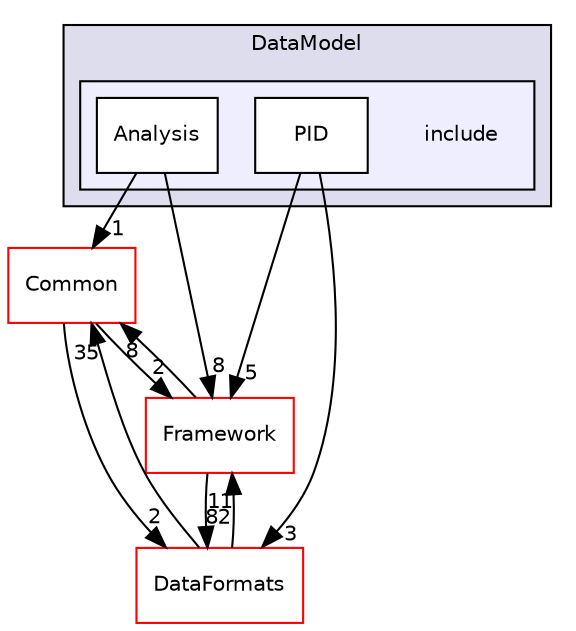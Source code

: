 digraph "/home/travis/build/AliceO2Group/AliceO2/Analysis/DataModel/include" {
  bgcolor=transparent;
  compound=true
  node [ fontsize="10", fontname="Helvetica"];
  edge [ labelfontsize="10", labelfontname="Helvetica"];
  subgraph clusterdir_f41dd59f861c855ea21b0dc3111cb7b0 {
    graph [ bgcolor="#ddddee", pencolor="black", label="DataModel" fontname="Helvetica", fontsize="10", URL="dir_f41dd59f861c855ea21b0dc3111cb7b0.html"]
  subgraph clusterdir_7683e4c5aa7478ea0e5a46a41c8497b7 {
    graph [ bgcolor="#eeeeff", pencolor="black", label="" URL="dir_7683e4c5aa7478ea0e5a46a41c8497b7.html"];
    dir_7683e4c5aa7478ea0e5a46a41c8497b7 [shape=plaintext label="include"];
    dir_5288c54a69662669867ddb130abdbf12 [shape=box label="Analysis" color="black" fillcolor="white" style="filled" URL="dir_5288c54a69662669867ddb130abdbf12.html"];
    dir_fbd351ec6b98f95c9f7c5b7ed91033e7 [shape=box label="PID" color="black" fillcolor="white" style="filled" URL="dir_fbd351ec6b98f95c9f7c5b7ed91033e7.html"];
  }
  }
  dir_4ab6b4cc6a7edbff49100e9123df213f [shape=box label="Common" color="red" URL="dir_4ab6b4cc6a7edbff49100e9123df213f.html"];
  dir_bcbb2cf9a3d3d83e5515c82071a07177 [shape=box label="Framework" color="red" URL="dir_bcbb2cf9a3d3d83e5515c82071a07177.html"];
  dir_2171f7ec022c5423887b07c69b2f5b48 [shape=box label="DataFormats" color="red" URL="dir_2171f7ec022c5423887b07c69b2f5b48.html"];
  dir_4ab6b4cc6a7edbff49100e9123df213f->dir_bcbb2cf9a3d3d83e5515c82071a07177 [headlabel="2", labeldistance=1.5 headhref="dir_000028_000014.html"];
  dir_4ab6b4cc6a7edbff49100e9123df213f->dir_2171f7ec022c5423887b07c69b2f5b48 [headlabel="2", labeldistance=1.5 headhref="dir_000028_000077.html"];
  dir_fbd351ec6b98f95c9f7c5b7ed91033e7->dir_bcbb2cf9a3d3d83e5515c82071a07177 [headlabel="5", labeldistance=1.5 headhref="dir_000012_000014.html"];
  dir_fbd351ec6b98f95c9f7c5b7ed91033e7->dir_2171f7ec022c5423887b07c69b2f5b48 [headlabel="3", labeldistance=1.5 headhref="dir_000012_000077.html"];
  dir_5288c54a69662669867ddb130abdbf12->dir_4ab6b4cc6a7edbff49100e9123df213f [headlabel="1", labeldistance=1.5 headhref="dir_000011_000028.html"];
  dir_5288c54a69662669867ddb130abdbf12->dir_bcbb2cf9a3d3d83e5515c82071a07177 [headlabel="8", labeldistance=1.5 headhref="dir_000011_000014.html"];
  dir_bcbb2cf9a3d3d83e5515c82071a07177->dir_4ab6b4cc6a7edbff49100e9123df213f [headlabel="8", labeldistance=1.5 headhref="dir_000014_000028.html"];
  dir_bcbb2cf9a3d3d83e5515c82071a07177->dir_2171f7ec022c5423887b07c69b2f5b48 [headlabel="82", labeldistance=1.5 headhref="dir_000014_000077.html"];
  dir_2171f7ec022c5423887b07c69b2f5b48->dir_4ab6b4cc6a7edbff49100e9123df213f [headlabel="35", labeldistance=1.5 headhref="dir_000077_000028.html"];
  dir_2171f7ec022c5423887b07c69b2f5b48->dir_bcbb2cf9a3d3d83e5515c82071a07177 [headlabel="11", labeldistance=1.5 headhref="dir_000077_000014.html"];
}
